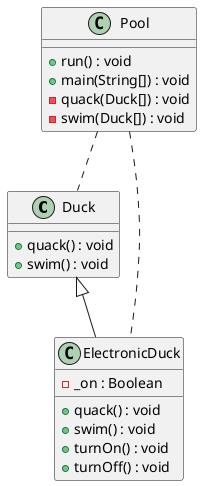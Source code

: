 
@startuml


class Duck {
    +quack() : void
    +swim() : void
       
}

class ElectronicDuck extends Duck {
    -_on : Boolean
    +quack() : void
    +swim() : void
    +turnOn() : void
    +turnOff() : void        
}

class Pool  {
    +run() : void
    +main(String[]) : void
    -quack(Duck[]) : void
    -swim(Duck[]) : void
}

Pool .. Duck
Pool .. ElectronicDuck


@enduml
```
